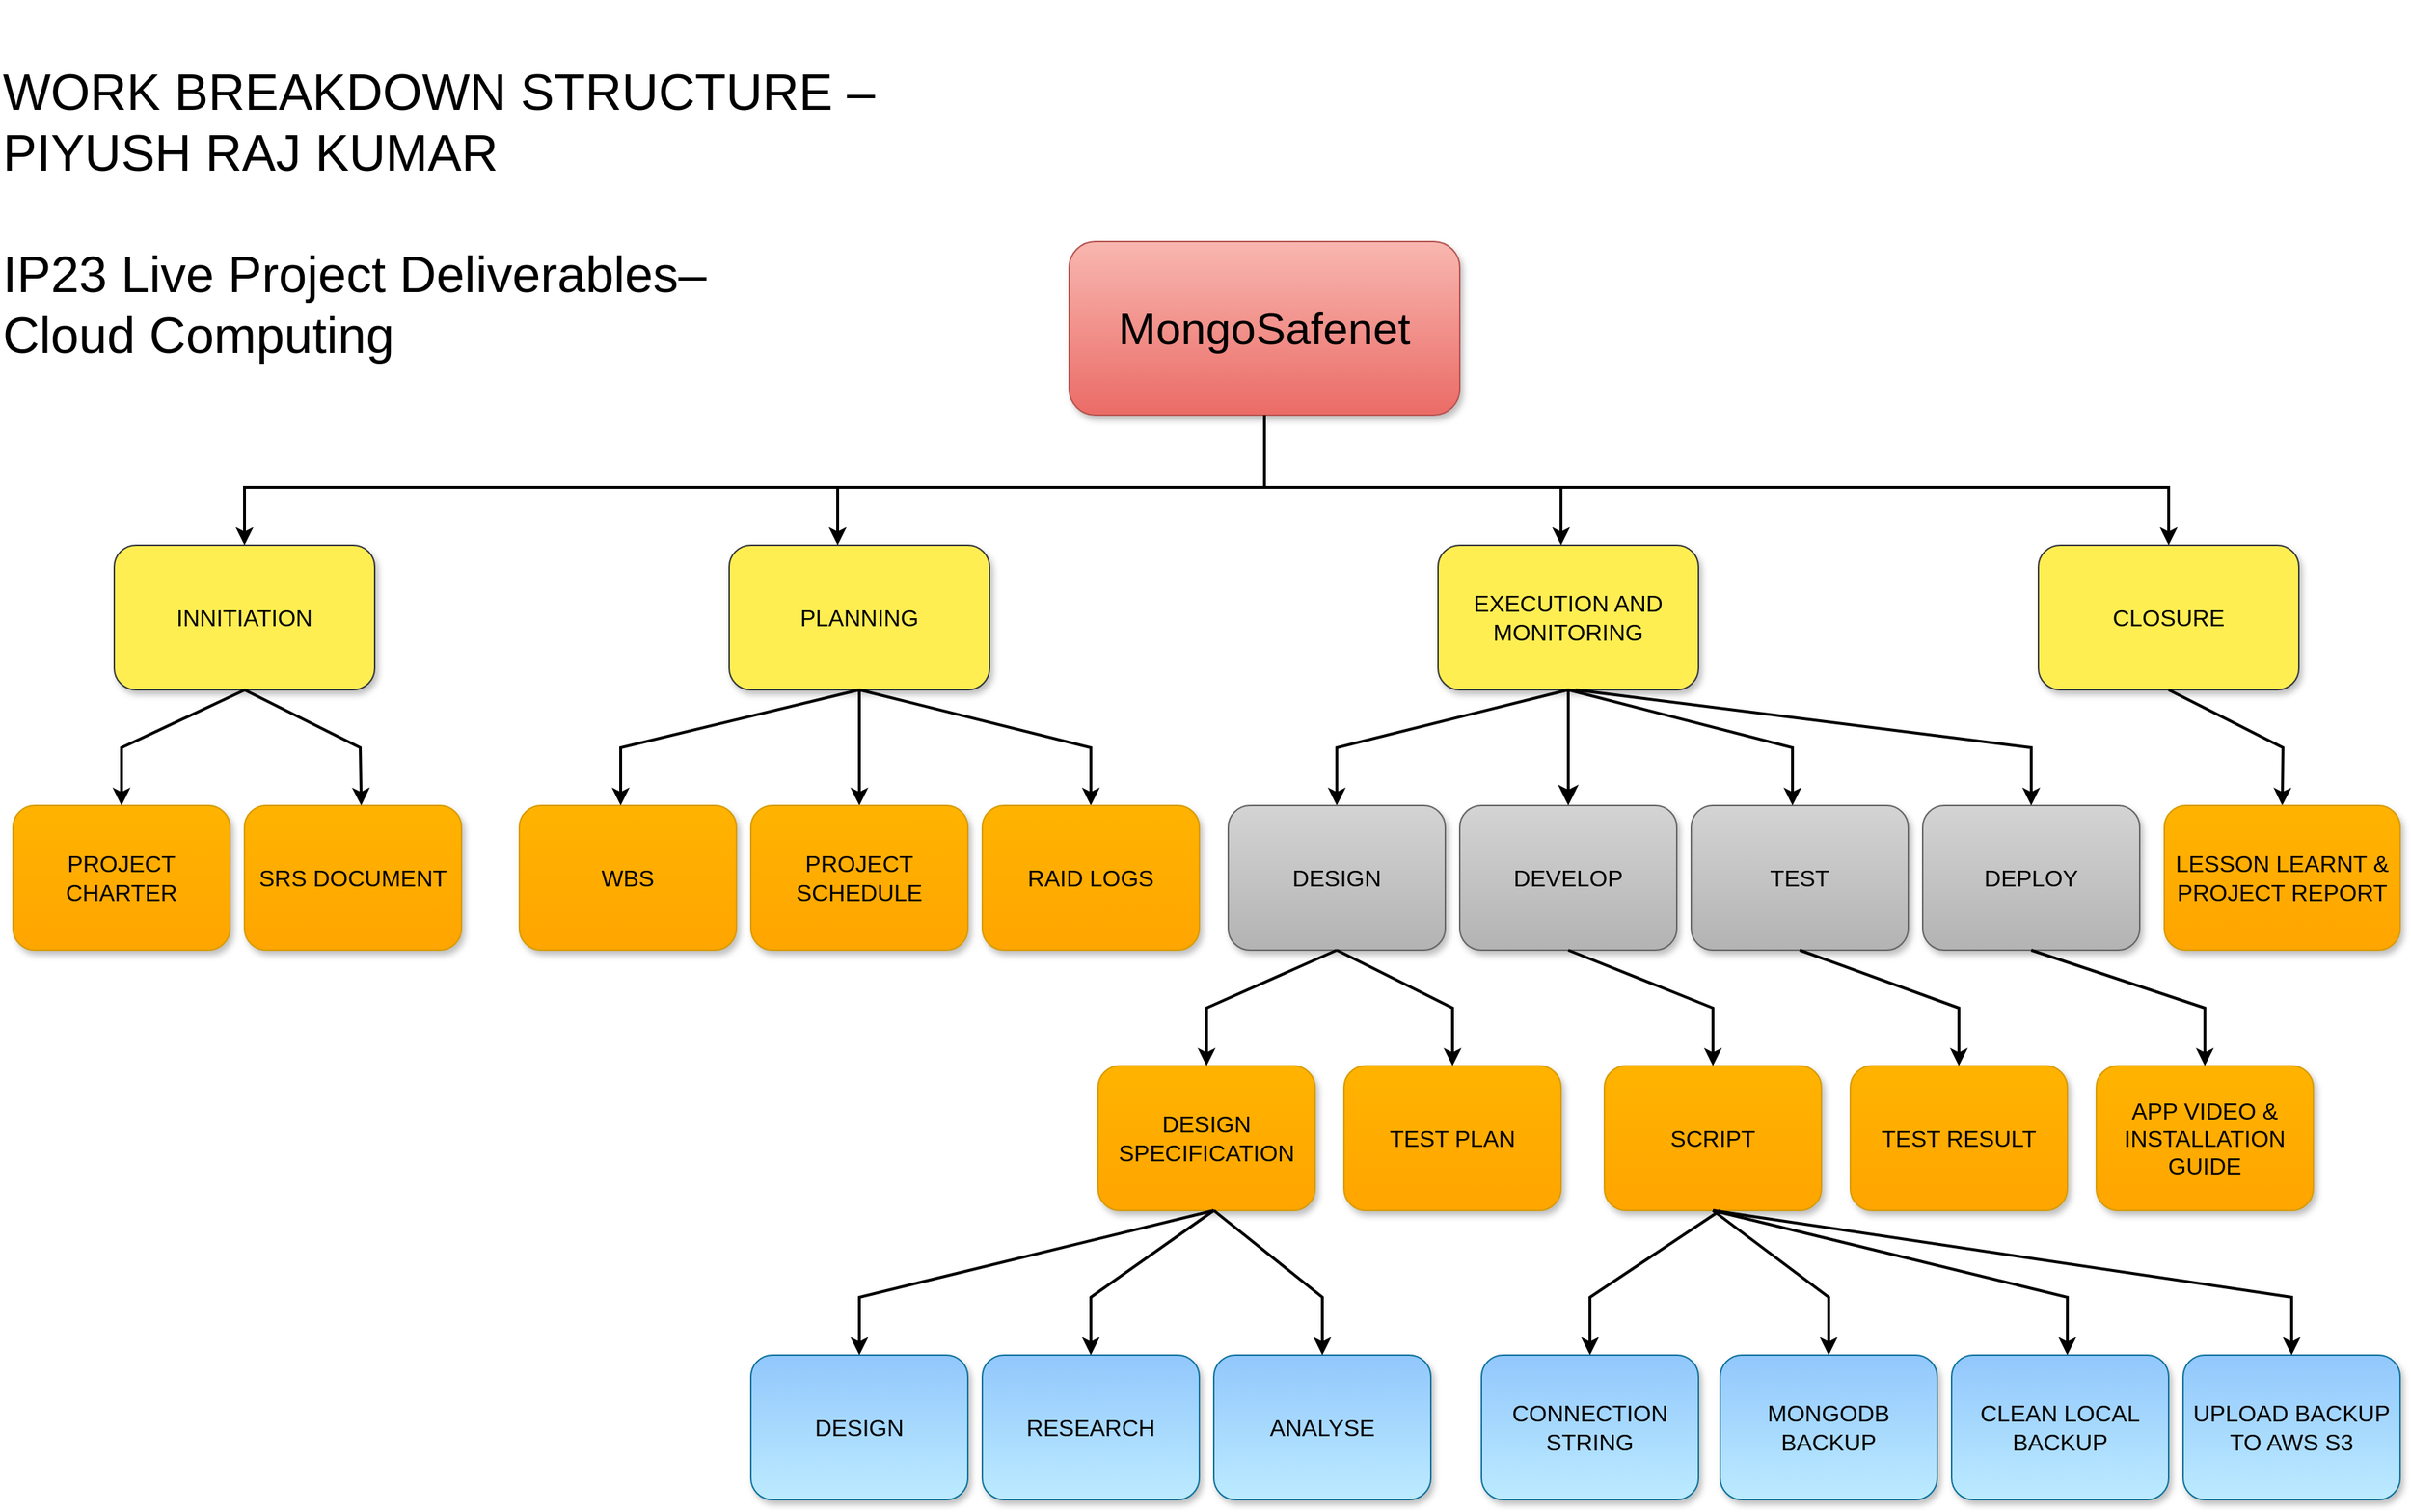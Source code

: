<mxfile version="21.6.5" type="device">
  <diagram name="Page-1" id="8rji0MJZMKIP9WhoCvuh">
    <mxGraphModel dx="1909" dy="1220" grid="0" gridSize="38" guides="1" tooltips="1" connect="1" arrows="1" fold="1" page="1" pageScale="1" pageWidth="1700" pageHeight="1100" background="none" math="0" shadow="0">
      <root>
        <mxCell id="0" />
        <mxCell id="1" parent="0" />
        <mxCell id="w2yPtdvZUZeBbUUJ6F2G-2" value="&lt;span style=&quot;font-size: 16px;&quot;&gt;EXECUTION AND MONITORING&lt;/span&gt;" style="rounded=1;whiteSpace=wrap;html=1;fillColor=#FFEE52;strokeColor=#36393d;gradientColor=none;gradientDirection=north;shadow=1;fontSize=16;glass=0;fontFamily=Helvetica;fontStyle=0;align=center;" parent="1" vertex="1">
          <mxGeometry x="1005" y="380" width="180" height="100" as="geometry" />
        </mxCell>
        <mxCell id="w2yPtdvZUZeBbUUJ6F2G-3" value="&lt;span style=&quot;font-size: 16px;&quot;&gt;CLOSURE&lt;/span&gt;" style="whiteSpace=wrap;html=1;rounded=1;fillColor=#FFEE52;strokeColor=#36393d;gradientColor=none;gradientDirection=north;shadow=1;fontSize=16;glass=0;fontFamily=Helvetica;fontStyle=0;align=center;" parent="1" vertex="1">
          <mxGeometry x="1420" y="380" width="180" height="100" as="geometry" />
        </mxCell>
        <mxCell id="w2yPtdvZUZeBbUUJ6F2G-7" value="&lt;span style=&quot;font-size: 16px;&quot;&gt;PLANNING&lt;/span&gt;" style="whiteSpace=wrap;html=1;rounded=1;fillColor=#FFEE52;strokeColor=#36393d;gradientColor=none;gradientDirection=north;shadow=1;fontSize=16;glass=0;fontFamily=Helvetica;fontStyle=0;align=center;" parent="1" vertex="1">
          <mxGeometry x="515" y="380" width="180" height="100" as="geometry" />
        </mxCell>
        <mxCell id="w2yPtdvZUZeBbUUJ6F2G-9" value="&lt;span style=&quot;font-size: 16px;&quot;&gt;INNITIATION&lt;/span&gt;" style="whiteSpace=wrap;html=1;rounded=1;fillColor=#FFEE52;strokeColor=#36393d;gradientColor=none;gradientDirection=north;shadow=1;fontSize=16;glass=0;fontFamily=Helvetica;fontStyle=0;align=center;" parent="1" vertex="1">
          <mxGeometry x="90" y="380" width="180" height="100" as="geometry" />
        </mxCell>
        <mxCell id="w2yPtdvZUZeBbUUJ6F2G-11" value="&lt;span style=&quot;font-size: 31px;&quot;&gt;MongoSafenet&lt;/span&gt;" style="rounded=1;whiteSpace=wrap;html=1;shadow=1;fillColor=#F8B7B0;glass=0;labelBackgroundColor=none;labelBorderColor=none;fontSize=31;strokeColor=#b85450;gradientColor=#EB6B66;fontStyle=0" parent="1" vertex="1">
          <mxGeometry x="750" y="170" width="270" height="120" as="geometry" />
        </mxCell>
        <mxCell id="w2yPtdvZUZeBbUUJ6F2G-12" value="&lt;span style=&quot;font-size: 16px;&quot;&gt;PROJECT CHARTER&lt;/span&gt;" style="rounded=1;whiteSpace=wrap;html=1;fillColor=#FFB300;strokeColor=#d79b00;gradientColor=#FFA500;shadow=1;fontSize=16;glass=0;fontFamily=Helvetica;fontStyle=0;align=center;" parent="1" vertex="1">
          <mxGeometry x="20" y="560" width="150" height="100" as="geometry" />
        </mxCell>
        <mxCell id="w2yPtdvZUZeBbUUJ6F2G-13" value="&lt;span style=&quot;font-size: 16px;&quot;&gt;SRS DOCUMENT&lt;/span&gt;" style="rounded=1;whiteSpace=wrap;html=1;fillColor=#FFB300;strokeColor=#d79b00;gradientColor=#FFA500;shadow=1;fontSize=16;glass=0;fontFamily=Helvetica;fontStyle=0;align=center;" parent="1" vertex="1">
          <mxGeometry x="180" y="560" width="150" height="100" as="geometry" />
        </mxCell>
        <mxCell id="w2yPtdvZUZeBbUUJ6F2G-16" value="&lt;span style=&quot;font-size: 16px;&quot;&gt;WBS&lt;/span&gt;" style="rounded=1;whiteSpace=wrap;html=1;fillColor=#FFB300;strokeColor=#d79b00;gradientColor=#FFA500;shadow=1;fontSize=16;glass=0;fontFamily=Helvetica;fontStyle=0;align=center;" parent="1" vertex="1">
          <mxGeometry x="370" y="560" width="150" height="100" as="geometry" />
        </mxCell>
        <mxCell id="w2yPtdvZUZeBbUUJ6F2G-17" style="edgeStyle=orthogonalEdgeStyle;rounded=0;orthogonalLoop=1;jettySize=auto;html=1;exitX=0.5;exitY=1;exitDx=0;exitDy=0;shadow=0;" parent="1" source="w2yPtdvZUZeBbUUJ6F2G-15" target="w2yPtdvZUZeBbUUJ6F2G-15" edge="1">
          <mxGeometry relative="1" as="geometry" />
        </mxCell>
        <mxCell id="w2yPtdvZUZeBbUUJ6F2G-18" value="" style="endArrow=classic;html=1;rounded=0;entryX=0.5;entryY=0;entryDx=0;entryDy=0;shadow=0;strokeWidth=2;" parent="1" target="w2yPtdvZUZeBbUUJ6F2G-15" edge="1">
          <mxGeometry width="50" height="50" relative="1" as="geometry">
            <mxPoint x="605" y="480" as="sourcePoint" />
            <mxPoint x="760" y="520" as="targetPoint" />
            <Array as="points" />
          </mxGeometry>
        </mxCell>
        <mxCell id="w2yPtdvZUZeBbUUJ6F2G-19" value="" style="endArrow=classic;html=1;rounded=0;entryX=0.5;entryY=0;entryDx=0;entryDy=0;exitX=0.618;exitY=0.994;exitDx=0;exitDy=0;exitPerimeter=0;shadow=0;strokeWidth=2;" parent="1" target="w2yPtdvZUZeBbUUJ6F2G-12" edge="1">
          <mxGeometry width="50" height="50" relative="1" as="geometry">
            <mxPoint x="180.34" y="480.0" as="sourcePoint" />
            <mxPoint x="140" y="590.42" as="targetPoint" />
            <Array as="points">
              <mxPoint x="95" y="520" />
            </Array>
          </mxGeometry>
        </mxCell>
        <mxCell id="w2yPtdvZUZeBbUUJ6F2G-20" value="" style="endArrow=classic;html=1;rounded=0;exitX=0.5;exitY=1;exitDx=0;exitDy=0;shadow=0;strokeWidth=2;" parent="1" source="w2yPtdvZUZeBbUUJ6F2G-2" edge="1">
          <mxGeometry width="50" height="50" relative="1" as="geometry">
            <mxPoint x="1030" y="450" as="sourcePoint" />
            <mxPoint x="935" y="560" as="targetPoint" />
            <Array as="points">
              <mxPoint x="935" y="520" />
            </Array>
          </mxGeometry>
        </mxCell>
        <mxCell id="w2yPtdvZUZeBbUUJ6F2G-21" value="" style="endArrow=classic;html=1;rounded=0;entryX=0.5;entryY=0;entryDx=0;entryDy=0;exitX=0.5;exitY=1;exitDx=0;exitDy=0;shadow=0;strokeWidth=2;" parent="1" source="w2yPtdvZUZeBbUUJ6F2G-3" target="w2yPtdvZUZeBbUUJ6F2G-37" edge="1">
          <mxGeometry width="50" height="50" relative="1" as="geometry">
            <mxPoint x="1230" y="450" as="sourcePoint" />
            <mxPoint x="1230" y="707" as="targetPoint" />
            <Array as="points">
              <mxPoint x="1589" y="520" />
            </Array>
          </mxGeometry>
        </mxCell>
        <mxCell id="w2yPtdvZUZeBbUUJ6F2G-28" value="&lt;span style=&quot;font-size: 16px;&quot;&gt;DESIGN&lt;/span&gt;" style="rounded=1;whiteSpace=wrap;html=1;fillColor=#D4D4D4;gradientColor=#B3B3B3;strokeColor=#666666;shadow=1;fontSize=16;glass=0;fontFamily=Helvetica;fontStyle=0;align=center;" parent="1" vertex="1">
          <mxGeometry x="860" y="560" width="150" height="100" as="geometry" />
        </mxCell>
        <mxCell id="w2yPtdvZUZeBbUUJ6F2G-29" value="&lt;span style=&quot;font-size: 16px;&quot;&gt;DEPLOY&lt;/span&gt;" style="rounded=1;whiteSpace=wrap;html=1;fillColor=#D4D4D4;gradientColor=#B3B3B3;strokeColor=#666666;shadow=1;fontSize=16;glass=0;fontFamily=Helvetica;fontStyle=0;align=center;" parent="1" vertex="1">
          <mxGeometry x="1340" y="560" width="150" height="100" as="geometry" />
        </mxCell>
        <mxCell id="w2yPtdvZUZeBbUUJ6F2G-30" value="&lt;span style=&quot;font-size: 16px;&quot;&gt;TEST&lt;/span&gt;" style="rounded=1;whiteSpace=wrap;html=1;fillColor=#D4D4D4;gradientColor=#B3B3B3;strokeColor=#666666;shadow=1;fontSize=16;glass=0;fontFamily=Helvetica;fontStyle=0;align=center;" parent="1" vertex="1">
          <mxGeometry x="1180" y="560" width="150" height="100" as="geometry" />
        </mxCell>
        <mxCell id="w2yPtdvZUZeBbUUJ6F2G-31" value="&lt;span style=&quot;font-size: 16px;&quot;&gt;DEVELOP&lt;/span&gt;" style="rounded=1;whiteSpace=wrap;html=1;fillColor=#D4D4D4;gradientColor=#B3B3B3;strokeColor=#666666;shadow=1;fontSize=16;glass=0;fontFamily=Helvetica;fontStyle=0;align=center;" parent="1" vertex="1">
          <mxGeometry x="1020" y="560" width="150" height="100" as="geometry" />
        </mxCell>
        <mxCell id="w2yPtdvZUZeBbUUJ6F2G-32" value="&lt;span style=&quot;font-size: 16px;&quot;&gt;TEST PLAN&lt;/span&gt;" style="rounded=1;whiteSpace=wrap;html=1;fillColor=#FFB300;strokeColor=#d79b00;gradientColor=#FFA500;shadow=1;fontSize=16;glass=0;fontFamily=Helvetica;fontStyle=0;align=center;" parent="1" vertex="1">
          <mxGeometry x="940" y="740" width="150" height="100" as="geometry" />
        </mxCell>
        <mxCell id="w2yPtdvZUZeBbUUJ6F2G-33" value="&lt;span style=&quot;font-size: 16px;&quot;&gt;DESIGN SPECIFICATION&lt;/span&gt;" style="rounded=1;whiteSpace=wrap;html=1;fillColor=#FFB300;strokeColor=#d79b00;gradientColor=#FFA500;shadow=1;fontSize=16;glass=0;fontFamily=Helvetica;fontStyle=0;align=center;" parent="1" vertex="1">
          <mxGeometry x="770" y="740" width="150" height="100" as="geometry" />
        </mxCell>
        <mxCell id="w2yPtdvZUZeBbUUJ6F2G-34" value="&lt;span style=&quot;font-size: 16px;&quot;&gt;ANALYSE&lt;/span&gt;" style="rounded=1;whiteSpace=wrap;html=1;fillColor=#BCEBFF;strokeColor=#10739e;shadow=1;gradientDirection=north;strokeWidth=1;fontSize=16;glass=0;fontFamily=Helvetica;fontStyle=0;align=center;gradientColor=#92C7FC;" parent="1" vertex="1">
          <mxGeometry x="850" y="940" width="150" height="100" as="geometry" />
        </mxCell>
        <mxCell id="w2yPtdvZUZeBbUUJ6F2G-35" value="&lt;span style=&quot;font-size: 16px;&quot;&gt;RESEARCH&lt;/span&gt;" style="rounded=1;whiteSpace=wrap;html=1;fillColor=#BCEBFF;strokeColor=#10739e;shadow=1;gradientDirection=north;strokeWidth=1;fontSize=16;glass=0;fontFamily=Helvetica;fontStyle=0;align=center;gradientColor=#92C7FC;" parent="1" vertex="1">
          <mxGeometry x="690" y="940" width="150" height="100" as="geometry" />
        </mxCell>
        <mxCell id="w2yPtdvZUZeBbUUJ6F2G-36" value="&lt;span style=&quot;font-size: 16px;&quot;&gt;DESIGN&lt;/span&gt;" style="rounded=1;whiteSpace=wrap;html=1;fillColor=#BCEBFF;strokeColor=#10739e;shadow=1;gradientDirection=north;strokeWidth=1;fontSize=16;glass=0;fontFamily=Helvetica;fontStyle=0;align=center;gradientColor=#92C7FC;" parent="1" vertex="1">
          <mxGeometry x="530" y="940" width="150" height="100" as="geometry" />
        </mxCell>
        <mxCell id="w2yPtdvZUZeBbUUJ6F2G-37" value="&lt;span style=&quot;font-size: 16px;&quot;&gt;LESSON LEARNT &amp;amp; PROJECT REPORT&lt;/span&gt;" style="rounded=1;whiteSpace=wrap;html=1;fillColor=#FFB300;strokeColor=#d79b00;gradientColor=#FFA500;shadow=1;fontSize=16;glass=0;fontFamily=Helvetica;fontStyle=0;align=center;" parent="1" vertex="1">
          <mxGeometry x="1507" y="560" width="163" height="100" as="geometry" />
        </mxCell>
        <mxCell id="w2yPtdvZUZeBbUUJ6F2G-38" value="&lt;span style=&quot;font-size: 16px;&quot;&gt;SCRIPT&lt;/span&gt;" style="rounded=1;whiteSpace=wrap;html=1;fillColor=#FFB300;strokeColor=#d79b00;gradientColor=#FFA500;shadow=1;fontSize=16;glass=0;fontFamily=Helvetica;fontStyle=0;align=center;" parent="1" vertex="1">
          <mxGeometry x="1120" y="740" width="150" height="100" as="geometry" />
        </mxCell>
        <mxCell id="w2yPtdvZUZeBbUUJ6F2G-39" value="&lt;span style=&quot;font-size: 16px;&quot;&gt;TEST RESULT&lt;/span&gt;" style="rounded=1;whiteSpace=wrap;html=1;fillColor=#FFB300;strokeColor=#d79b00;gradientColor=#FFA500;shadow=1;fontSize=16;glass=0;fontFamily=Helvetica;fontStyle=0;align=center;" parent="1" vertex="1">
          <mxGeometry x="1290" y="740" width="150" height="100" as="geometry" />
        </mxCell>
        <mxCell id="w2yPtdvZUZeBbUUJ6F2G-40" value="&lt;span style=&quot;font-size: 16px;&quot;&gt;APP VIDEO &amp;amp; INSTALLATION GUIDE&lt;/span&gt;" style="rounded=1;whiteSpace=wrap;html=1;fillColor=#FFB300;strokeColor=#d79b00;gradientColor=#FFA500;shadow=1;fontSize=16;glass=0;fontFamily=Helvetica;fontStyle=0;align=center;" parent="1" vertex="1">
          <mxGeometry x="1460" y="740" width="150" height="100" as="geometry" />
        </mxCell>
        <mxCell id="w2yPtdvZUZeBbUUJ6F2G-47" value="" style="endArrow=classic;html=1;rounded=0;exitX=0.5;exitY=1;exitDx=0;exitDy=0;entryX=0.5;entryY=0;entryDx=0;entryDy=0;shadow=0;strokeWidth=2;" parent="1" source="w2yPtdvZUZeBbUUJ6F2G-31" target="w2yPtdvZUZeBbUUJ6F2G-38" edge="1">
          <mxGeometry width="50" height="50" relative="1" as="geometry">
            <mxPoint x="940" y="640" as="sourcePoint" />
            <mxPoint x="1200" y="660" as="targetPoint" />
            <Array as="points">
              <mxPoint x="1195" y="700" />
            </Array>
          </mxGeometry>
        </mxCell>
        <mxCell id="w2yPtdvZUZeBbUUJ6F2G-48" value="" style="endArrow=classic;html=1;rounded=0;entryX=0.5;entryY=0;entryDx=0;entryDy=0;exitX=0.5;exitY=1;exitDx=0;exitDy=0;shadow=0;strokeWidth=2;" parent="1" source="w2yPtdvZUZeBbUUJ6F2G-30" target="w2yPtdvZUZeBbUUJ6F2G-39" edge="1">
          <mxGeometry width="50" height="50" relative="1" as="geometry">
            <mxPoint x="1010" y="730" as="sourcePoint" />
            <mxPoint x="1060" y="680" as="targetPoint" />
            <Array as="points">
              <mxPoint x="1365" y="700" />
            </Array>
          </mxGeometry>
        </mxCell>
        <mxCell id="w2yPtdvZUZeBbUUJ6F2G-49" value="" style="endArrow=classic;html=1;rounded=0;exitX=0.5;exitY=1;exitDx=0;exitDy=0;entryX=0.5;entryY=0;entryDx=0;entryDy=0;shadow=0;strokeWidth=2;" parent="1" source="w2yPtdvZUZeBbUUJ6F2G-29" target="w2yPtdvZUZeBbUUJ6F2G-40" edge="1">
          <mxGeometry width="50" height="50" relative="1" as="geometry">
            <mxPoint x="940" y="750" as="sourcePoint" />
            <mxPoint x="1390" y="740" as="targetPoint" />
            <Array as="points">
              <mxPoint x="1535" y="700" />
            </Array>
          </mxGeometry>
        </mxCell>
        <mxCell id="w2yPtdvZUZeBbUUJ6F2G-51" value="&lt;span style=&quot;font-size: 16px;&quot;&gt;CONNECTION STRING&lt;/span&gt;" style="rounded=1;whiteSpace=wrap;html=1;fillColor=#BCEBFF;strokeColor=#10739e;shadow=1;gradientDirection=north;strokeWidth=1;fontSize=16;glass=0;fontFamily=Helvetica;fontStyle=0;align=center;gradientColor=#92C7FC;" parent="1" vertex="1">
          <mxGeometry x="1035" y="940" width="150" height="100" as="geometry" />
        </mxCell>
        <mxCell id="w2yPtdvZUZeBbUUJ6F2G-52" value="&lt;span style=&quot;font-size: 16px;&quot;&gt;MONGODB BACKUP&lt;/span&gt;" style="rounded=1;whiteSpace=wrap;html=1;fillColor=#BCEBFF;strokeColor=#10739e;shadow=1;gradientDirection=north;strokeWidth=1;fontSize=16;glass=0;fontFamily=Helvetica;fontStyle=0;align=center;gradientColor=#92C7FC;" parent="1" vertex="1">
          <mxGeometry x="1200" y="940" width="150" height="100" as="geometry" />
        </mxCell>
        <mxCell id="w2yPtdvZUZeBbUUJ6F2G-53" value="&lt;span style=&quot;font-size: 16px;&quot;&gt;CLEAN LOCAL BACKUP&lt;/span&gt;" style="rounded=1;whiteSpace=wrap;html=1;fillColor=#BCEBFF;strokeColor=#10739e;shadow=1;gradientDirection=north;strokeWidth=1;fontSize=16;glass=0;fontFamily=Helvetica;fontStyle=0;align=center;gradientColor=#92C7FC;" parent="1" vertex="1">
          <mxGeometry x="1360" y="940" width="150" height="100" as="geometry" />
        </mxCell>
        <mxCell id="w2yPtdvZUZeBbUUJ6F2G-54" value="&lt;span style=&quot;font-size: 16px;&quot;&gt;UPLOAD BACKUP TO AWS S3&lt;/span&gt;" style="rounded=1;whiteSpace=wrap;html=1;fillColor=#BCEBFF;strokeColor=#10739e;shadow=1;gradientDirection=north;strokeWidth=1;fontSize=16;glass=0;fontFamily=Helvetica;fontStyle=0;align=center;gradientColor=#92C7FC;" parent="1" vertex="1">
          <mxGeometry x="1520" y="940" width="150" height="100" as="geometry" />
        </mxCell>
        <mxCell id="w2yPtdvZUZeBbUUJ6F2G-61" value="" style="endArrow=classic;html=1;rounded=0;entryX=0.538;entryY=0;entryDx=0;entryDy=0;entryPerimeter=0;exitX=0.5;exitY=1;exitDx=0;exitDy=0;shadow=0;strokeWidth=2;" parent="1" source="w2yPtdvZUZeBbUUJ6F2G-9" target="w2yPtdvZUZeBbUUJ6F2G-13" edge="1">
          <mxGeometry width="50" height="50" relative="1" as="geometry">
            <mxPoint x="270" y="470" as="sourcePoint" />
            <mxPoint x="240" y="550" as="targetPoint" />
            <Array as="points">
              <mxPoint x="260" y="520" />
            </Array>
          </mxGeometry>
        </mxCell>
        <mxCell id="w2yPtdvZUZeBbUUJ6F2G-64" value="" style="endArrow=classic;html=1;rounded=0;exitX=0.5;exitY=1;exitDx=0;exitDy=0;shadow=0;strokeWidth=2;" parent="1" source="w2yPtdvZUZeBbUUJ6F2G-11" edge="1">
          <mxGeometry width="50" height="50" relative="1" as="geometry">
            <mxPoint x="880" y="340" as="sourcePoint" />
            <mxPoint x="590" y="380" as="targetPoint" />
            <Array as="points">
              <mxPoint x="885" y="340" />
              <mxPoint x="590" y="340" />
            </Array>
          </mxGeometry>
        </mxCell>
        <mxCell id="w2yPtdvZUZeBbUUJ6F2G-69" value="&lt;div style=&quot;font-size: 35px;&quot;&gt;&lt;br style=&quot;font-size: 35px;&quot;&gt;&lt;/div&gt;&lt;div style=&quot;font-size: 35px;&quot;&gt;&lt;span style=&quot;background-color: initial; font-size: 35px;&quot;&gt;&lt;font style=&quot;font-size: 35px;&quot;&gt;WORK BREAKDOWN STRUCTURE –&lt;/font&gt;&lt;/span&gt;&lt;/div&gt;&lt;font style=&quot;font-size: 35px;&quot;&gt;&lt;div style=&quot;font-size: 35px;&quot;&gt;&lt;span style=&quot;background-color: initial; font-size: 35px;&quot;&gt;&lt;font style=&quot;font-size: 35px;&quot;&gt;PIYUSH RAJ KUMAR&lt;/font&gt;&lt;/span&gt;&lt;/div&gt;&lt;div style=&quot;font-size: 35px;&quot;&gt;&lt;font style=&quot;font-size: 35px;&quot;&gt;&lt;br style=&quot;font-size: 35px;&quot;&gt;&lt;/font&gt;&lt;/div&gt;&lt;div style=&quot;font-size: 35px;&quot;&gt;&lt;span style=&quot;background-color: initial; font-size: 35px;&quot;&gt;&lt;font style=&quot;font-size: 35px;&quot;&gt;IP23 Live Project Deliverables–&lt;/font&gt;&lt;/span&gt;&lt;/div&gt;&lt;div style=&quot;font-size: 35px;&quot;&gt;&lt;span style=&quot;background-color: initial; font-size: 35px;&quot;&gt;&lt;font style=&quot;font-size: 35px;&quot;&gt;Cloud Computing&lt;/font&gt;&lt;/span&gt;&lt;/div&gt;&lt;div style=&quot;font-size: 35px;&quot;&gt;&lt;br style=&quot;font-size: 35px;&quot;&gt;&lt;/div&gt;&lt;br style=&quot;font-size: 35px;&quot;&gt;&lt;/font&gt;" style="text;align=left;html=1;verticalAlign=middle;whiteSpace=wrap;rounded=0;fontSize=35;fontStyle=0;horizontal=1;fillColor=none;gradientColor=default;strokeColor=none;strokeWidth=0;shadow=0;glass=0;" parent="1" vertex="1">
          <mxGeometry x="11" y="46" width="630" height="250" as="geometry" />
        </mxCell>
        <mxCell id="XVx_e8cNl1wnOM44v09m-3" value="" style="endArrow=classic;html=1;rounded=0;entryX=1;entryY=0.5;entryDx=0;entryDy=0;exitX=0.5;exitY=1;exitDx=0;exitDy=0;shadow=0;strokeWidth=2;" parent="1" source="w2yPtdvZUZeBbUUJ6F2G-7" edge="1">
          <mxGeometry width="50" height="50" relative="1" as="geometry">
            <mxPoint x="570" y="400" as="sourcePoint" />
            <mxPoint x="440" y="560.0" as="targetPoint" />
            <Array as="points">
              <mxPoint x="440" y="520" />
            </Array>
          </mxGeometry>
        </mxCell>
        <mxCell id="w2yPtdvZUZeBbUUJ6F2G-15" value="&lt;span style=&quot;font-size: 16px;&quot;&gt;PROJECT SCHEDULE&lt;/span&gt;" style="rounded=1;whiteSpace=wrap;html=1;fillColor=#FFB300;strokeColor=#d79b00;gradientColor=#FFA500;shadow=1;fontSize=16;glass=0;fontFamily=Helvetica;fontStyle=0;align=center;" parent="1" vertex="1">
          <mxGeometry x="530" y="560" width="150" height="100" as="geometry" />
        </mxCell>
        <mxCell id="XVx_e8cNl1wnOM44v09m-4" value="" style="endArrow=classic;html=1;rounded=0;entryX=0.5;entryY=0;entryDx=0;entryDy=0;exitX=0.5;exitY=1;exitDx=0;exitDy=0;shadow=0;strokeWidth=2;" parent="1" source="w2yPtdvZUZeBbUUJ6F2G-7" target="w2yPtdvZUZeBbUUJ6F2G-14" edge="1">
          <mxGeometry width="50" height="50" relative="1" as="geometry">
            <mxPoint x="590" y="480" as="sourcePoint" />
            <mxPoint x="765" y="550.0" as="targetPoint" />
            <Array as="points">
              <mxPoint x="765" y="520" />
            </Array>
          </mxGeometry>
        </mxCell>
        <mxCell id="w2yPtdvZUZeBbUUJ6F2G-14" value="&lt;span style=&quot;font-size: 16px;&quot;&gt;RAID LOGS&lt;/span&gt;" style="rounded=1;whiteSpace=wrap;html=1;fillColor=#FFB300;strokeColor=#d79b00;gradientColor=#FFA500;shadow=1;fontSize=16;glass=0;fontFamily=Helvetica;fontStyle=0;align=center;" parent="1" vertex="1">
          <mxGeometry x="690" y="560" width="150" height="100" as="geometry" />
        </mxCell>
        <mxCell id="XVx_e8cNl1wnOM44v09m-5" style="edgeStyle=none;curved=1;rounded=0;orthogonalLoop=1;jettySize=auto;html=1;exitX=0.5;exitY=0;exitDx=0;exitDy=0;fontSize=12;startSize=8;endSize=8;shadow=0;" parent="1" source="w2yPtdvZUZeBbUUJ6F2G-28" target="w2yPtdvZUZeBbUUJ6F2G-28" edge="1">
          <mxGeometry relative="1" as="geometry" />
        </mxCell>
        <mxCell id="XVx_e8cNl1wnOM44v09m-9" value="" style="endArrow=classic;html=1;rounded=0;fontSize=12;startSize=8;endSize=8;curved=1;entryX=0.5;entryY=0;entryDx=0;entryDy=0;exitX=0.5;exitY=1;exitDx=0;exitDy=0;shadow=0;strokeWidth=2;" parent="1" source="w2yPtdvZUZeBbUUJ6F2G-2" target="w2yPtdvZUZeBbUUJ6F2G-31" edge="1">
          <mxGeometry width="50" height="50" relative="1" as="geometry">
            <mxPoint x="1100" y="470" as="sourcePoint" />
            <mxPoint x="840" y="540" as="targetPoint" />
          </mxGeometry>
        </mxCell>
        <mxCell id="XVx_e8cNl1wnOM44v09m-11" value="" style="endArrow=classic;html=1;rounded=0;exitX=0.5;exitY=1;exitDx=0;exitDy=0;shadow=0;strokeWidth=2;" parent="1" source="w2yPtdvZUZeBbUUJ6F2G-2" edge="1">
          <mxGeometry width="50" height="50" relative="1" as="geometry">
            <mxPoint x="1410" y="480" as="sourcePoint" />
            <mxPoint x="1250" y="560" as="targetPoint" />
            <Array as="points">
              <mxPoint x="1250" y="520" />
            </Array>
          </mxGeometry>
        </mxCell>
        <mxCell id="XVx_e8cNl1wnOM44v09m-13" value="" style="endArrow=classic;html=1;rounded=0;entryX=0.5;entryY=0;entryDx=0;entryDy=0;shadow=0;strokeWidth=2;" parent="1" target="w2yPtdvZUZeBbUUJ6F2G-29" edge="1">
          <mxGeometry width="50" height="50" relative="1" as="geometry">
            <mxPoint x="1100" y="480" as="sourcePoint" />
            <mxPoint x="945" y="570" as="targetPoint" />
            <Array as="points">
              <mxPoint x="1415" y="520" />
            </Array>
          </mxGeometry>
        </mxCell>
        <mxCell id="XVx_e8cNl1wnOM44v09m-14" value="" style="endArrow=classic;html=1;rounded=0;exitX=0.5;exitY=1;exitDx=0;exitDy=0;entryX=0.5;entryY=0;entryDx=0;entryDy=0;shadow=0;strokeWidth=2;" parent="1" source="w2yPtdvZUZeBbUUJ6F2G-28" target="w2yPtdvZUZeBbUUJ6F2G-32" edge="1">
          <mxGeometry width="50" height="50" relative="1" as="geometry">
            <mxPoint x="1160" y="660" as="sourcePoint" />
            <mxPoint x="1000" y="740" as="targetPoint" />
            <Array as="points">
              <mxPoint x="1015" y="700" />
            </Array>
          </mxGeometry>
        </mxCell>
        <mxCell id="XVx_e8cNl1wnOM44v09m-15" value="" style="endArrow=classic;html=1;rounded=0;exitX=0.5;exitY=1;exitDx=0;exitDy=0;entryX=0.5;entryY=0;entryDx=0;entryDy=0;shadow=0;strokeWidth=2;" parent="1" source="w2yPtdvZUZeBbUUJ6F2G-28" target="w2yPtdvZUZeBbUUJ6F2G-33" edge="1">
          <mxGeometry width="50" height="50" relative="1" as="geometry">
            <mxPoint x="980" y="660" as="sourcePoint" />
            <mxPoint x="820" y="740" as="targetPoint" />
            <Array as="points">
              <mxPoint x="845" y="700" />
            </Array>
          </mxGeometry>
        </mxCell>
        <mxCell id="XVx_e8cNl1wnOM44v09m-16" value="" style="endArrow=classic;html=1;rounded=0;exitX=0.5;exitY=1;exitDx=0;exitDy=0;entryX=0.533;entryY=0;entryDx=0;entryDy=0;entryPerimeter=0;shadow=0;strokeWidth=2;" parent="1" source="w2yPtdvZUZeBbUUJ6F2G-38" target="w2yPtdvZUZeBbUUJ6F2G-53" edge="1">
          <mxGeometry width="50" height="50" relative="1" as="geometry">
            <mxPoint x="1510" y="860" as="sourcePoint" />
            <mxPoint x="1420" y="940" as="targetPoint" />
            <Array as="points">
              <mxPoint x="1440" y="900" />
            </Array>
          </mxGeometry>
        </mxCell>
        <mxCell id="XVx_e8cNl1wnOM44v09m-17" value="" style="endArrow=classic;html=1;rounded=0;exitX=0.5;exitY=1;exitDx=0;exitDy=0;entryX=0.5;entryY=0;entryDx=0;entryDy=0;shadow=0;strokeWidth=2;" parent="1" source="w2yPtdvZUZeBbUUJ6F2G-38" target="w2yPtdvZUZeBbUUJ6F2G-52" edge="1">
          <mxGeometry width="50" height="50" relative="1" as="geometry">
            <mxPoint x="1350" y="860" as="sourcePoint" />
            <mxPoint x="1260" y="940" as="targetPoint" />
            <Array as="points">
              <mxPoint x="1275" y="900" />
            </Array>
          </mxGeometry>
        </mxCell>
        <mxCell id="XVx_e8cNl1wnOM44v09m-18" value="" style="endArrow=classic;html=1;rounded=0;exitX=0.5;exitY=1;exitDx=0;exitDy=0;entryX=0.5;entryY=0;entryDx=0;entryDy=0;shadow=0;strokeWidth=2;" parent="1" target="w2yPtdvZUZeBbUUJ6F2G-51" edge="1">
          <mxGeometry width="50" height="50" relative="1" as="geometry">
            <mxPoint x="1200" y="840" as="sourcePoint" />
            <mxPoint x="1110" y="920" as="targetPoint" />
            <Array as="points">
              <mxPoint x="1110" y="900" />
            </Array>
          </mxGeometry>
        </mxCell>
        <mxCell id="XVx_e8cNl1wnOM44v09m-19" value="" style="endArrow=classic;html=1;rounded=0;entryX=0.5;entryY=0;entryDx=0;entryDy=0;shadow=0;strokeWidth=2;" parent="1" target="w2yPtdvZUZeBbUUJ6F2G-34" edge="1">
          <mxGeometry width="50" height="50" relative="1" as="geometry">
            <mxPoint x="850" y="840" as="sourcePoint" />
            <mxPoint x="920" y="940" as="targetPoint" />
            <Array as="points">
              <mxPoint x="925" y="900" />
            </Array>
          </mxGeometry>
        </mxCell>
        <mxCell id="XVx_e8cNl1wnOM44v09m-20" value="" style="endArrow=classic;html=1;rounded=0;exitX=0.5;exitY=1;exitDx=0;exitDy=0;entryX=0.5;entryY=0;entryDx=0;entryDy=0;shadow=0;strokeWidth=2;" parent="1" target="w2yPtdvZUZeBbUUJ6F2G-36" edge="1">
          <mxGeometry width="50" height="50" relative="1" as="geometry">
            <mxPoint x="850" y="840" as="sourcePoint" />
            <mxPoint x="760" y="920" as="targetPoint" />
            <Array as="points">
              <mxPoint x="605" y="900" />
            </Array>
          </mxGeometry>
        </mxCell>
        <mxCell id="XVx_e8cNl1wnOM44v09m-21" value="" style="endArrow=classic;html=1;rounded=0;exitX=0.5;exitY=1;exitDx=0;exitDy=0;entryX=0.5;entryY=0;entryDx=0;entryDy=0;shadow=0;strokeWidth=2;" parent="1" target="w2yPtdvZUZeBbUUJ6F2G-35" edge="1">
          <mxGeometry width="50" height="50" relative="1" as="geometry">
            <mxPoint x="850" y="840" as="sourcePoint" />
            <mxPoint x="760" y="920" as="targetPoint" />
            <Array as="points">
              <mxPoint x="765" y="900" />
            </Array>
          </mxGeometry>
        </mxCell>
        <mxCell id="XVx_e8cNl1wnOM44v09m-25" value="" style="endArrow=classic;html=1;rounded=0;exitX=0.5;exitY=1;exitDx=0;exitDy=0;entryX=0.5;entryY=0;entryDx=0;entryDy=0;shadow=0;strokeWidth=2;" parent="1" source="w2yPtdvZUZeBbUUJ6F2G-38" target="w2yPtdvZUZeBbUUJ6F2G-54" edge="1">
          <mxGeometry width="50" height="50" relative="1" as="geometry">
            <mxPoint x="1360" y="840" as="sourcePoint" />
            <mxPoint x="1605" y="940" as="targetPoint" />
            <Array as="points">
              <mxPoint x="1595" y="900" />
            </Array>
          </mxGeometry>
        </mxCell>
        <mxCell id="XVx_e8cNl1wnOM44v09m-26" value="" style="endArrow=classic;html=1;rounded=0;exitX=0.5;exitY=1;exitDx=0;exitDy=0;shadow=0;strokeWidth=2;" parent="1" source="w2yPtdvZUZeBbUUJ6F2G-11" edge="1">
          <mxGeometry width="50" height="50" relative="1" as="geometry">
            <mxPoint x="880" y="290" as="sourcePoint" />
            <mxPoint x="1510" y="380" as="targetPoint" />
            <Array as="points">
              <mxPoint x="885" y="340" />
              <mxPoint x="1090" y="340" />
              <mxPoint x="1510" y="340" />
            </Array>
          </mxGeometry>
        </mxCell>
        <mxCell id="XVx_e8cNl1wnOM44v09m-27" value="" style="endArrow=classic;html=1;rounded=0;exitX=0.5;exitY=1;exitDx=0;exitDy=0;shadow=0;strokeWidth=2;" parent="1" source="w2yPtdvZUZeBbUUJ6F2G-11" edge="1">
          <mxGeometry width="50" height="50" relative="1" as="geometry">
            <mxPoint x="1385" y="290" as="sourcePoint" />
            <mxPoint x="1090" y="380" as="targetPoint" />
            <Array as="points">
              <mxPoint x="885" y="340" />
              <mxPoint x="1090" y="340" />
            </Array>
          </mxGeometry>
        </mxCell>
        <mxCell id="XVx_e8cNl1wnOM44v09m-28" value="" style="endArrow=classic;html=1;rounded=0;exitX=0.5;exitY=1;exitDx=0;exitDy=0;shadow=0;strokeWidth=2;" parent="1" source="w2yPtdvZUZeBbUUJ6F2G-11" edge="1">
          <mxGeometry width="50" height="50" relative="1" as="geometry">
            <mxPoint x="475" y="290" as="sourcePoint" />
            <mxPoint x="180" y="380" as="targetPoint" />
            <Array as="points">
              <mxPoint x="885" y="340" />
              <mxPoint x="590" y="340" />
              <mxPoint x="180" y="340" />
            </Array>
          </mxGeometry>
        </mxCell>
      </root>
    </mxGraphModel>
  </diagram>
</mxfile>
